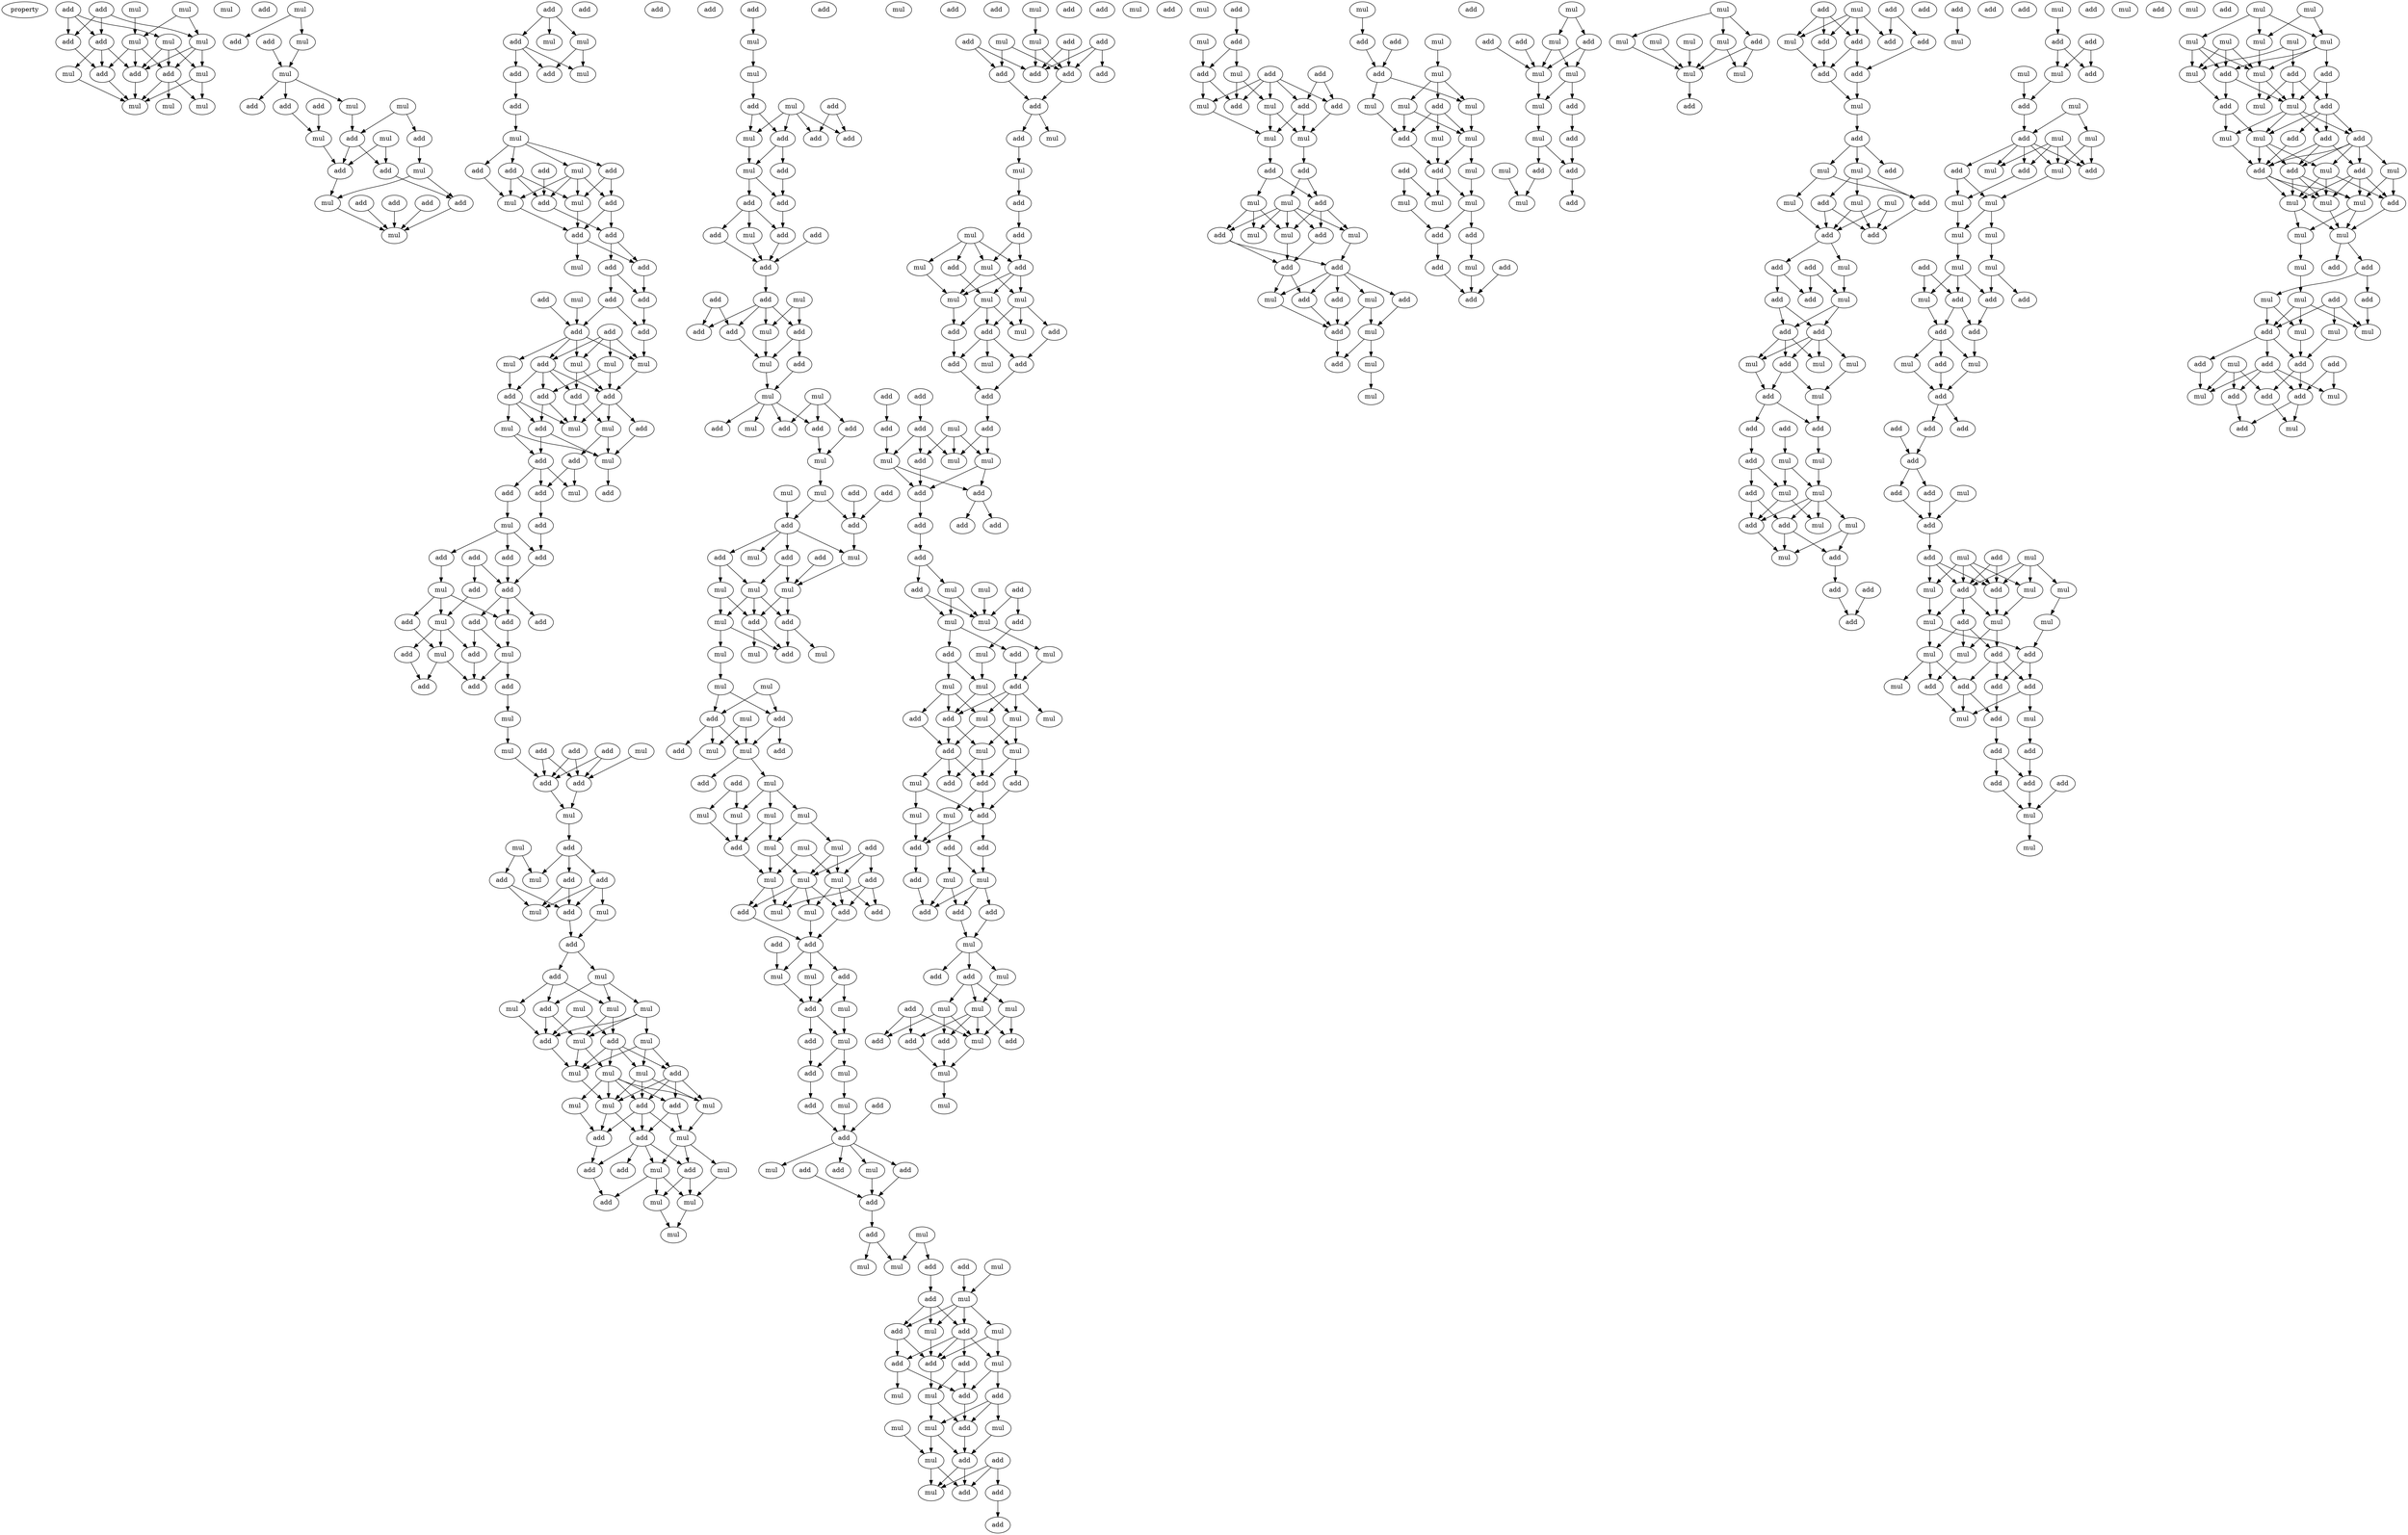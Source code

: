 digraph {
    node [fontcolor=black]
    property [mul=2,lf=1.7]
    0 [ label = mul ];
    1 [ label = add ];
    2 [ label = mul ];
    3 [ label = add ];
    4 [ label = add ];
    5 [ label = mul ];
    6 [ label = mul ];
    7 [ label = mul ];
    8 [ label = add ];
    9 [ label = mul ];
    10 [ label = mul ];
    11 [ label = add ];
    12 [ label = add ];
    13 [ label = add ];
    14 [ label = mul ];
    15 [ label = mul ];
    16 [ label = mul ];
    17 [ label = mul ];
    18 [ label = add ];
    19 [ label = mul ];
    20 [ label = add ];
    21 [ label = add ];
    22 [ label = mul ];
    23 [ label = mul ];
    24 [ label = add ];
    25 [ label = add ];
    26 [ label = mul ];
    27 [ label = add ];
    28 [ label = mul ];
    29 [ label = mul ];
    30 [ label = add ];
    31 [ label = add ];
    32 [ label = mul ];
    33 [ label = add ];
    34 [ label = add ];
    35 [ label = mul ];
    36 [ label = mul ];
    37 [ label = add ];
    38 [ label = add ];
    39 [ label = add ];
    40 [ label = add ];
    41 [ label = mul ];
    42 [ label = add ];
    43 [ label = add ];
    44 [ label = mul ];
    45 [ label = mul ];
    46 [ label = add ];
    47 [ label = mul ];
    48 [ label = add ];
    49 [ label = add ];
    50 [ label = add ];
    51 [ label = mul ];
    52 [ label = add ];
    53 [ label = add ];
    54 [ label = add ];
    55 [ label = add ];
    56 [ label = mul ];
    57 [ label = add ];
    58 [ label = mul ];
    59 [ label = add ];
    60 [ label = mul ];
    61 [ label = add ];
    62 [ label = add ];
    63 [ label = add ];
    64 [ label = add ];
    65 [ label = add ];
    66 [ label = mul ];
    67 [ label = add ];
    68 [ label = add ];
    69 [ label = mul ];
    70 [ label = add ];
    71 [ label = add ];
    72 [ label = add ];
    73 [ label = add ];
    74 [ label = mul ];
    75 [ label = add ];
    76 [ label = mul ];
    77 [ label = mul ];
    78 [ label = mul ];
    79 [ label = add ];
    80 [ label = add ];
    81 [ label = add ];
    82 [ label = add ];
    83 [ label = add ];
    84 [ label = mul ];
    85 [ label = mul ];
    86 [ label = mul ];
    87 [ label = add ];
    88 [ label = add ];
    89 [ label = add ];
    90 [ label = mul ];
    91 [ label = add ];
    92 [ label = add ];
    93 [ label = add ];
    94 [ label = mul ];
    95 [ label = mul ];
    96 [ label = add ];
    97 [ label = add ];
    98 [ label = add ];
    99 [ label = add ];
    100 [ label = add ];
    101 [ label = add ];
    102 [ label = add ];
    103 [ label = add ];
    104 [ label = mul ];
    105 [ label = add ];
    106 [ label = add ];
    107 [ label = add ];
    108 [ label = add ];
    109 [ label = mul ];
    110 [ label = mul ];
    111 [ label = add ];
    112 [ label = add ];
    113 [ label = mul ];
    114 [ label = add ];
    115 [ label = add ];
    116 [ label = add ];
    117 [ label = mul ];
    118 [ label = add ];
    119 [ label = mul ];
    120 [ label = mul ];
    121 [ label = add ];
    122 [ label = add ];
    123 [ label = add ];
    124 [ label = add ];
    125 [ label = mul ];
    126 [ label = add ];
    127 [ label = mul ];
    128 [ label = add ];
    129 [ label = add ];
    130 [ label = mul ];
    131 [ label = add ];
    132 [ label = add ];
    133 [ label = mul ];
    134 [ label = mul ];
    135 [ label = add ];
    136 [ label = mul ];
    137 [ label = add ];
    138 [ label = mul ];
    139 [ label = add ];
    140 [ label = mul ];
    141 [ label = mul ];
    142 [ label = mul ];
    143 [ label = mul ];
    144 [ label = mul ];
    145 [ label = add ];
    146 [ label = add ];
    147 [ label = mul ];
    148 [ label = mul ];
    149 [ label = add ];
    150 [ label = mul ];
    151 [ label = mul ];
    152 [ label = add ];
    153 [ label = add ];
    154 [ label = mul ];
    155 [ label = mul ];
    156 [ label = add ];
    157 [ label = add ];
    158 [ label = mul ];
    159 [ label = add ];
    160 [ label = add ];
    161 [ label = mul ];
    162 [ label = add ];
    163 [ label = mul ];
    164 [ label = mul ];
    165 [ label = add ];
    166 [ label = mul ];
    167 [ label = add ];
    168 [ label = mul ];
    169 [ label = mul ];
    170 [ label = mul ];
    171 [ label = mul ];
    172 [ label = add ];
    173 [ label = add ];
    174 [ label = mul ];
    175 [ label = add ];
    176 [ label = add ];
    177 [ label = add ];
    178 [ label = mul ];
    179 [ label = add ];
    180 [ label = add ];
    181 [ label = add ];
    182 [ label = add ];
    183 [ label = mul ];
    184 [ label = add ];
    185 [ label = add ];
    186 [ label = add ];
    187 [ label = add ];
    188 [ label = add ];
    189 [ label = add ];
    190 [ label = mul ];
    191 [ label = add ];
    192 [ label = mul ];
    193 [ label = add ];
    194 [ label = add ];
    195 [ label = mul ];
    196 [ label = add ];
    197 [ label = mul ];
    198 [ label = mul ];
    199 [ label = mul ];
    200 [ label = add ];
    201 [ label = add ];
    202 [ label = add ];
    203 [ label = add ];
    204 [ label = mul ];
    205 [ label = mul ];
    206 [ label = add ];
    207 [ label = mul ];
    208 [ label = add ];
    209 [ label = add ];
    210 [ label = add ];
    211 [ label = add ];
    212 [ label = add ];
    213 [ label = add ];
    214 [ label = mul ];
    215 [ label = mul ];
    216 [ label = mul ];
    217 [ label = mul ];
    218 [ label = mul ];
    219 [ label = mul ];
    220 [ label = add ];
    221 [ label = add ];
    222 [ label = mul ];
    223 [ label = mul ];
    224 [ label = mul ];
    225 [ label = add ];
    226 [ label = mul ];
    227 [ label = mul ];
    228 [ label = add ];
    229 [ label = add ];
    230 [ label = mul ];
    231 [ label = add ];
    232 [ label = mul ];
    233 [ label = mul ];
    234 [ label = add ];
    235 [ label = mul ];
    236 [ label = add ];
    237 [ label = add ];
    238 [ label = mul ];
    239 [ label = mul ];
    240 [ label = mul ];
    241 [ label = mul ];
    242 [ label = mul ];
    243 [ label = mul ];
    244 [ label = add ];
    245 [ label = mul ];
    246 [ label = add ];
    247 [ label = mul ];
    248 [ label = mul ];
    249 [ label = mul ];
    250 [ label = add ];
    251 [ label = add ];
    252 [ label = add ];
    253 [ label = add ];
    254 [ label = mul ];
    255 [ label = mul ];
    256 [ label = add ];
    257 [ label = add ];
    258 [ label = mul ];
    259 [ label = add ];
    260 [ label = mul ];
    261 [ label = mul ];
    262 [ label = add ];
    263 [ label = add ];
    264 [ label = mul ];
    265 [ label = add ];
    266 [ label = mul ];
    267 [ label = mul ];
    268 [ label = add ];
    269 [ label = add ];
    270 [ label = mul ];
    271 [ label = add ];
    272 [ label = add ];
    273 [ label = add ];
    274 [ label = mul ];
    275 [ label = mul ];
    276 [ label = add ];
    277 [ label = add ];
    278 [ label = add ];
    279 [ label = add ];
    280 [ label = mul ];
    281 [ label = mul ];
    282 [ label = mul ];
    283 [ label = mul ];
    284 [ label = add ];
    285 [ label = add ];
    286 [ label = mul ];
    287 [ label = add ];
    288 [ label = add ];
    289 [ label = mul ];
    290 [ label = add ];
    291 [ label = mul ];
    292 [ label = mul ];
    293 [ label = add ];
    294 [ label = add ];
    295 [ label = add ];
    296 [ label = mul ];
    297 [ label = mul ];
    298 [ label = add ];
    299 [ label = add ];
    300 [ label = mul ];
    301 [ label = add ];
    302 [ label = mul ];
    303 [ label = mul ];
    304 [ label = mul ];
    305 [ label = add ];
    306 [ label = add ];
    307 [ label = add ];
    308 [ label = add ];
    309 [ label = mul ];
    310 [ label = add ];
    311 [ label = add ];
    312 [ label = mul ];
    313 [ label = add ];
    314 [ label = mul ];
    315 [ label = add ];
    316 [ label = add ];
    317 [ label = mul ];
    318 [ label = add ];
    319 [ label = add ];
    320 [ label = add ];
    321 [ label = add ];
    322 [ label = add ];
    323 [ label = add ];
    324 [ label = mul ];
    325 [ label = mul ];
    326 [ label = add ];
    327 [ label = add ];
    328 [ label = mul ];
    329 [ label = mul ];
    330 [ label = add ];
    331 [ label = mul ];
    332 [ label = add ];
    333 [ label = add ];
    334 [ label = mul ];
    335 [ label = mul ];
    336 [ label = mul ];
    337 [ label = add ];
    338 [ label = add ];
    339 [ label = add ];
    340 [ label = mul ];
    341 [ label = add ];
    342 [ label = mul ];
    343 [ label = add ];
    344 [ label = add ];
    345 [ label = add ];
    346 [ label = add ];
    347 [ label = add ];
    348 [ label = add ];
    349 [ label = mul ];
    350 [ label = add ];
    351 [ label = add ];
    352 [ label = add ];
    353 [ label = mul ];
    354 [ label = mul ];
    355 [ label = mul ];
    356 [ label = add ];
    357 [ label = add ];
    358 [ label = add ];
    359 [ label = add ];
    360 [ label = add ];
    361 [ label = add ];
    362 [ label = mul ];
    363 [ label = mul ];
    364 [ label = mul ];
    365 [ label = add ];
    366 [ label = add ];
    367 [ label = mul ];
    368 [ label = mul ];
    369 [ label = add ];
    370 [ label = mul ];
    371 [ label = add ];
    372 [ label = mul ];
    373 [ label = add ];
    374 [ label = mul ];
    375 [ label = mul ];
    376 [ label = add ];
    377 [ label = add ];
    378 [ label = add ];
    379 [ label = mul ];
    380 [ label = mul ];
    381 [ label = mul ];
    382 [ label = mul ];
    383 [ label = mul ];
    384 [ label = add ];
    385 [ label = add ];
    386 [ label = add ];
    387 [ label = mul ];
    388 [ label = add ];
    389 [ label = mul ];
    390 [ label = mul ];
    391 [ label = add ];
    392 [ label = add ];
    393 [ label = add ];
    394 [ label = add ];
    395 [ label = mul ];
    396 [ label = add ];
    397 [ label = mul ];
    398 [ label = add ];
    399 [ label = add ];
    400 [ label = add ];
    401 [ label = mul ];
    402 [ label = add ];
    403 [ label = add ];
    404 [ label = mul ];
    405 [ label = add ];
    406 [ label = add ];
    407 [ label = mul ];
    408 [ label = mul ];
    409 [ label = mul ];
    410 [ label = add ];
    411 [ label = add ];
    412 [ label = mul ];
    413 [ label = add ];
    414 [ label = add ];
    415 [ label = mul ];
    416 [ label = mul ];
    417 [ label = mul ];
    418 [ label = add ];
    419 [ label = add ];
    420 [ label = mul ];
    421 [ label = mul ];
    422 [ label = add ];
    423 [ label = add ];
    424 [ label = add ];
    425 [ label = add ];
    426 [ label = mul ];
    427 [ label = add ];
    428 [ label = add ];
    429 [ label = mul ];
    430 [ label = mul ];
    431 [ label = mul ];
    432 [ label = add ];
    433 [ label = add ];
    434 [ label = mul ];
    435 [ label = add ];
    436 [ label = mul ];
    437 [ label = add ];
    438 [ label = mul ];
    439 [ label = mul ];
    440 [ label = add ];
    441 [ label = mul ];
    442 [ label = add ];
    443 [ label = add ];
    444 [ label = mul ];
    445 [ label = add ];
    446 [ label = add ];
    447 [ label = mul ];
    448 [ label = add ];
    449 [ label = add ];
    450 [ label = mul ];
    451 [ label = mul ];
    452 [ label = add ];
    453 [ label = mul ];
    454 [ label = mul ];
    455 [ label = mul ];
    456 [ label = add ];
    457 [ label = add ];
    458 [ label = add ];
    459 [ label = mul ];
    460 [ label = add ];
    461 [ label = mul ];
    462 [ label = mul ];
    463 [ label = add ];
    464 [ label = mul ];
    465 [ label = mul ];
    466 [ label = mul ];
    467 [ label = add ];
    468 [ label = add ];
    469 [ label = mul ];
    470 [ label = add ];
    471 [ label = mul ];
    472 [ label = mul ];
    473 [ label = mul ];
    474 [ label = add ];
    475 [ label = add ];
    476 [ label = add ];
    477 [ label = mul ];
    478 [ label = add ];
    479 [ label = add ];
    480 [ label = mul ];
    481 [ label = mul ];
    482 [ label = add ];
    483 [ label = add ];
    484 [ label = add ];
    485 [ label = mul ];
    486 [ label = mul ];
    487 [ label = mul ];
    488 [ label = add ];
    489 [ label = mul ];
    490 [ label = add ];
    491 [ label = mul ];
    492 [ label = add ];
    493 [ label = add ];
    494 [ label = add ];
    495 [ label = mul ];
    496 [ label = mul ];
    497 [ label = mul ];
    498 [ label = mul ];
    499 [ label = add ];
    500 [ label = mul ];
    501 [ label = mul ];
    502 [ label = mul ];
    503 [ label = mul ];
    504 [ label = add ];
    505 [ label = mul ];
    506 [ label = add ];
    507 [ label = add ];
    508 [ label = add ];
    509 [ label = add ];
    510 [ label = add ];
    511 [ label = add ];
    512 [ label = mul ];
    513 [ label = add ];
    514 [ label = add ];
    515 [ label = mul ];
    516 [ label = add ];
    517 [ label = mul ];
    518 [ label = mul ];
    519 [ label = add ];
    520 [ label = mul ];
    521 [ label = add ];
    522 [ label = mul ];
    523 [ label = add ];
    524 [ label = mul ];
    525 [ label = add ];
    526 [ label = add ];
    527 [ label = add ];
    528 [ label = mul ];
    529 [ label = add ];
    530 [ label = add ];
    531 [ label = add ];
    532 [ label = add ];
    533 [ label = mul ];
    534 [ label = add ];
    535 [ label = add ];
    536 [ label = mul ];
    537 [ label = add ];
    538 [ label = mul ];
    539 [ label = mul ];
    540 [ label = add ];
    541 [ label = mul ];
    542 [ label = add ];
    543 [ label = add ];
    544 [ label = add ];
    545 [ label = mul ];
    546 [ label = mul ];
    547 [ label = add ];
    548 [ label = add ];
    549 [ label = mul ];
    550 [ label = mul ];
    551 [ label = add ];
    552 [ label = add ];
    553 [ label = mul ];
    554 [ label = mul ];
    555 [ label = add ];
    556 [ label = mul ];
    557 [ label = mul ];
    558 [ label = add ];
    559 [ label = add ];
    560 [ label = add ];
    561 [ label = add ];
    562 [ label = add ];
    563 [ label = add ];
    564 [ label = mul ];
    565 [ label = add ];
    566 [ label = add ];
    567 [ label = mul ];
    568 [ label = add ];
    569 [ label = mul ];
    570 [ label = mul ];
    571 [ label = add ];
    572 [ label = mul ];
    573 [ label = add ];
    574 [ label = mul ];
    575 [ label = add ];
    576 [ label = add ];
    577 [ label = add ];
    578 [ label = mul ];
    579 [ label = mul ];
    580 [ label = mul ];
    581 [ label = mul ];
    582 [ label = mul ];
    583 [ label = mul ];
    584 [ label = mul ];
    585 [ label = add ];
    586 [ label = add ];
    587 [ label = mul ];
    588 [ label = add ];
    589 [ label = mul ];
    590 [ label = add ];
    591 [ label = add ];
    592 [ label = add ];
    593 [ label = add ];
    594 [ label = mul ];
    595 [ label = mul ];
    596 [ label = add ];
    597 [ label = mul ];
    598 [ label = add ];
    599 [ label = add ];
    600 [ label = add ];
    601 [ label = mul ];
    602 [ label = add ];
    603 [ label = add ];
    604 [ label = add ];
    605 [ label = add ];
    606 [ label = mul ];
    607 [ label = add ];
    608 [ label = add ];
    609 [ label = add ];
    610 [ label = add ];
    611 [ label = mul ];
    612 [ label = mul ];
    613 [ label = add ];
    614 [ label = add ];
    615 [ label = mul ];
    616 [ label = mul ];
    617 [ label = add ];
    618 [ label = mul ];
    619 [ label = mul ];
    620 [ label = add ];
    621 [ label = mul ];
    622 [ label = mul ];
    623 [ label = add ];
    624 [ label = add ];
    625 [ label = mul ];
    626 [ label = mul ];
    627 [ label = add ];
    628 [ label = mul ];
    629 [ label = add ];
    630 [ label = add ];
    631 [ label = add ];
    632 [ label = mul ];
    633 [ label = add ];
    634 [ label = mul ];
    635 [ label = add ];
    636 [ label = add ];
    637 [ label = add ];
    638 [ label = add ];
    639 [ label = add ];
    640 [ label = mul ];
    641 [ label = mul ];
    642 [ label = mul ];
    643 [ label = mul ];
    644 [ label = mul ];
    645 [ label = mul ];
    646 [ label = mul ];
    647 [ label = mul ];
    648 [ label = mul ];
    649 [ label = add ];
    650 [ label = mul ];
    651 [ label = mul ];
    652 [ label = add ];
    653 [ label = add ];
    654 [ label = add ];
    655 [ label = mul ];
    656 [ label = add ];
    657 [ label = mul ];
    658 [ label = add ];
    659 [ label = mul ];
    660 [ label = add ];
    661 [ label = add ];
    662 [ label = mul ];
    663 [ label = add ];
    664 [ label = mul ];
    665 [ label = add ];
    666 [ label = add ];
    667 [ label = mul ];
    668 [ label = mul ];
    669 [ label = mul ];
    670 [ label = mul ];
    671 [ label = add ];
    672 [ label = mul ];
    673 [ label = mul ];
    674 [ label = mul ];
    675 [ label = add ];
    676 [ label = add ];
    677 [ label = add ];
    678 [ label = mul ];
    679 [ label = mul ];
    680 [ label = add ];
    681 [ label = mul ];
    682 [ label = mul ];
    683 [ label = mul ];
    684 [ label = add ];
    685 [ label = add ];
    686 [ label = add ];
    687 [ label = add ];
    688 [ label = add ];
    689 [ label = mul ];
    690 [ label = add ];
    691 [ label = mul ];
    692 [ label = mul ];
    693 [ label = add ];
    694 [ label = add ];
    695 [ label = mul ];
    696 [ label = add ];
    0 -> 6 [ name = 0 ];
    1 -> 4 [ name = 1 ];
    1 -> 7 [ name = 2 ];
    1 -> 8 [ name = 3 ];
    2 -> 5 [ name = 4 ];
    2 -> 6 [ name = 5 ];
    3 -> 4 [ name = 6 ];
    3 -> 5 [ name = 7 ];
    3 -> 8 [ name = 8 ];
    4 -> 10 [ name = 9 ];
    4 -> 11 [ name = 10 ];
    4 -> 12 [ name = 11 ];
    5 -> 9 [ name = 12 ];
    5 -> 11 [ name = 13 ];
    5 -> 13 [ name = 14 ];
    6 -> 11 [ name = 15 ];
    6 -> 12 [ name = 16 ];
    6 -> 13 [ name = 17 ];
    7 -> 9 [ name = 18 ];
    7 -> 11 [ name = 19 ];
    7 -> 13 [ name = 20 ];
    8 -> 12 [ name = 21 ];
    9 -> 14 [ name = 22 ];
    9 -> 16 [ name = 23 ];
    10 -> 16 [ name = 24 ];
    11 -> 16 [ name = 25 ];
    12 -> 16 [ name = 26 ];
    13 -> 14 [ name = 27 ];
    13 -> 15 [ name = 28 ];
    13 -> 16 [ name = 29 ];
    19 -> 20 [ name = 30 ];
    19 -> 22 [ name = 31 ];
    21 -> 23 [ name = 32 ];
    22 -> 23 [ name = 33 ];
    23 -> 24 [ name = 34 ];
    23 -> 25 [ name = 35 ];
    23 -> 28 [ name = 36 ];
    25 -> 29 [ name = 37 ];
    26 -> 30 [ name = 38 ];
    26 -> 31 [ name = 39 ];
    27 -> 29 [ name = 40 ];
    28 -> 31 [ name = 41 ];
    29 -> 34 [ name = 42 ];
    30 -> 35 [ name = 43 ];
    31 -> 33 [ name = 44 ];
    31 -> 34 [ name = 45 ];
    32 -> 33 [ name = 46 ];
    32 -> 34 [ name = 47 ];
    33 -> 40 [ name = 48 ];
    34 -> 36 [ name = 49 ];
    35 -> 36 [ name = 50 ];
    35 -> 40 [ name = 51 ];
    36 -> 41 [ name = 52 ];
    37 -> 41 [ name = 53 ];
    38 -> 41 [ name = 54 ];
    39 -> 41 [ name = 55 ];
    40 -> 41 [ name = 56 ];
    42 -> 43 [ name = 57 ];
    42 -> 44 [ name = 58 ];
    42 -> 45 [ name = 59 ];
    43 -> 46 [ name = 60 ];
    43 -> 47 [ name = 61 ];
    43 -> 48 [ name = 62 ];
    45 -> 46 [ name = 63 ];
    45 -> 47 [ name = 64 ];
    48 -> 50 [ name = 65 ];
    50 -> 51 [ name = 66 ];
    51 -> 53 [ name = 67 ];
    51 -> 54 [ name = 68 ];
    51 -> 55 [ name = 69 ];
    51 -> 56 [ name = 70 ];
    52 -> 61 [ name = 71 ];
    53 -> 59 [ name = 72 ];
    53 -> 60 [ name = 73 ];
    54 -> 58 [ name = 74 ];
    54 -> 60 [ name = 75 ];
    54 -> 61 [ name = 76 ];
    55 -> 58 [ name = 77 ];
    56 -> 58 [ name = 78 ];
    56 -> 59 [ name = 79 ];
    56 -> 60 [ name = 80 ];
    56 -> 61 [ name = 81 ];
    58 -> 63 [ name = 82 ];
    59 -> 62 [ name = 83 ];
    59 -> 63 [ name = 84 ];
    60 -> 63 [ name = 85 ];
    61 -> 62 [ name = 86 ];
    62 -> 64 [ name = 87 ];
    62 -> 65 [ name = 88 ];
    63 -> 65 [ name = 89 ];
    63 -> 66 [ name = 90 ];
    64 -> 67 [ name = 91 ];
    64 -> 70 [ name = 92 ];
    65 -> 67 [ name = 93 ];
    67 -> 71 [ name = 94 ];
    68 -> 73 [ name = 95 ];
    69 -> 73 [ name = 96 ];
    70 -> 71 [ name = 97 ];
    70 -> 73 [ name = 98 ];
    71 -> 74 [ name = 99 ];
    72 -> 74 [ name = 100 ];
    72 -> 75 [ name = 101 ];
    72 -> 77 [ name = 102 ];
    72 -> 78 [ name = 103 ];
    73 -> 74 [ name = 104 ];
    73 -> 75 [ name = 105 ];
    73 -> 76 [ name = 106 ];
    73 -> 78 [ name = 107 ];
    74 -> 79 [ name = 108 ];
    75 -> 79 [ name = 109 ];
    75 -> 80 [ name = 110 ];
    75 -> 81 [ name = 111 ];
    75 -> 82 [ name = 112 ];
    76 -> 80 [ name = 113 ];
    77 -> 79 [ name = 114 ];
    77 -> 81 [ name = 115 ];
    78 -> 79 [ name = 116 ];
    78 -> 82 [ name = 117 ];
    79 -> 83 [ name = 118 ];
    79 -> 84 [ name = 119 ];
    79 -> 86 [ name = 120 ];
    80 -> 85 [ name = 121 ];
    80 -> 86 [ name = 122 ];
    80 -> 87 [ name = 123 ];
    81 -> 86 [ name = 124 ];
    81 -> 87 [ name = 125 ];
    82 -> 84 [ name = 126 ];
    82 -> 86 [ name = 127 ];
    83 -> 90 [ name = 128 ];
    84 -> 89 [ name = 129 ];
    84 -> 90 [ name = 130 ];
    85 -> 88 [ name = 131 ];
    85 -> 90 [ name = 132 ];
    87 -> 88 [ name = 133 ];
    87 -> 90 [ name = 134 ];
    88 -> 92 [ name = 135 ];
    88 -> 93 [ name = 136 ];
    88 -> 94 [ name = 137 ];
    89 -> 93 [ name = 138 ];
    89 -> 94 [ name = 139 ];
    90 -> 91 [ name = 140 ];
    92 -> 95 [ name = 141 ];
    93 -> 96 [ name = 142 ];
    95 -> 98 [ name = 143 ];
    95 -> 100 [ name = 144 ];
    95 -> 101 [ name = 145 ];
    96 -> 101 [ name = 146 ];
    97 -> 102 [ name = 147 ];
    97 -> 103 [ name = 148 ];
    98 -> 102 [ name = 149 ];
    100 -> 104 [ name = 150 ];
    101 -> 102 [ name = 151 ];
    102 -> 106 [ name = 152 ];
    102 -> 107 [ name = 153 ];
    102 -> 108 [ name = 154 ];
    103 -> 109 [ name = 155 ];
    104 -> 105 [ name = 156 ];
    104 -> 108 [ name = 157 ];
    104 -> 109 [ name = 158 ];
    105 -> 110 [ name = 159 ];
    106 -> 111 [ name = 160 ];
    106 -> 113 [ name = 161 ];
    108 -> 113 [ name = 162 ];
    109 -> 110 [ name = 163 ];
    109 -> 111 [ name = 164 ];
    109 -> 112 [ name = 165 ];
    110 -> 114 [ name = 166 ];
    110 -> 116 [ name = 167 ];
    111 -> 114 [ name = 168 ];
    112 -> 116 [ name = 169 ];
    113 -> 114 [ name = 170 ];
    113 -> 115 [ name = 171 ];
    115 -> 117 [ name = 172 ];
    117 -> 120 [ name = 173 ];
    118 -> 123 [ name = 174 ];
    118 -> 124 [ name = 175 ];
    119 -> 124 [ name = 176 ];
    120 -> 123 [ name = 177 ];
    121 -> 123 [ name = 178 ];
    121 -> 124 [ name = 179 ];
    122 -> 123 [ name = 180 ];
    122 -> 124 [ name = 181 ];
    123 -> 125 [ name = 182 ];
    124 -> 125 [ name = 183 ];
    125 -> 126 [ name = 184 ];
    126 -> 128 [ name = 185 ];
    126 -> 130 [ name = 186 ];
    126 -> 131 [ name = 187 ];
    127 -> 129 [ name = 188 ];
    127 -> 130 [ name = 189 ];
    128 -> 132 [ name = 190 ];
    128 -> 133 [ name = 191 ];
    128 -> 134 [ name = 192 ];
    129 -> 132 [ name = 193 ];
    129 -> 134 [ name = 194 ];
    131 -> 132 [ name = 195 ];
    131 -> 134 [ name = 196 ];
    132 -> 135 [ name = 197 ];
    133 -> 135 [ name = 198 ];
    135 -> 136 [ name = 199 ];
    135 -> 137 [ name = 200 ];
    136 -> 138 [ name = 201 ];
    136 -> 139 [ name = 202 ];
    136 -> 141 [ name = 203 ];
    137 -> 138 [ name = 204 ];
    137 -> 139 [ name = 205 ];
    137 -> 142 [ name = 206 ];
    138 -> 144 [ name = 207 ];
    138 -> 146 [ name = 208 ];
    139 -> 144 [ name = 209 ];
    139 -> 145 [ name = 210 ];
    140 -> 145 [ name = 211 ];
    140 -> 146 [ name = 212 ];
    141 -> 143 [ name = 213 ];
    141 -> 144 [ name = 214 ];
    141 -> 145 [ name = 215 ];
    142 -> 145 [ name = 216 ];
    143 -> 147 [ name = 217 ];
    143 -> 148 [ name = 218 ];
    143 -> 149 [ name = 219 ];
    144 -> 147 [ name = 220 ];
    144 -> 150 [ name = 221 ];
    145 -> 147 [ name = 222 ];
    146 -> 147 [ name = 223 ];
    146 -> 148 [ name = 224 ];
    146 -> 149 [ name = 225 ];
    146 -> 150 [ name = 226 ];
    147 -> 151 [ name = 227 ];
    148 -> 151 [ name = 228 ];
    148 -> 153 [ name = 229 ];
    148 -> 155 [ name = 230 ];
    149 -> 151 [ name = 231 ];
    149 -> 152 [ name = 232 ];
    149 -> 153 [ name = 233 ];
    149 -> 155 [ name = 234 ];
    150 -> 151 [ name = 235 ];
    150 -> 152 [ name = 236 ];
    150 -> 153 [ name = 237 ];
    150 -> 154 [ name = 238 ];
    150 -> 155 [ name = 239 ];
    151 -> 156 [ name = 240 ];
    151 -> 157 [ name = 241 ];
    152 -> 157 [ name = 242 ];
    152 -> 158 [ name = 243 ];
    153 -> 156 [ name = 244 ];
    153 -> 157 [ name = 245 ];
    153 -> 158 [ name = 246 ];
    154 -> 156 [ name = 247 ];
    155 -> 158 [ name = 248 ];
    156 -> 162 [ name = 249 ];
    157 -> 159 [ name = 250 ];
    157 -> 160 [ name = 251 ];
    157 -> 161 [ name = 252 ];
    157 -> 162 [ name = 253 ];
    158 -> 160 [ name = 254 ];
    158 -> 161 [ name = 255 ];
    158 -> 163 [ name = 256 ];
    160 -> 164 [ name = 257 ];
    160 -> 166 [ name = 258 ];
    161 -> 164 [ name = 259 ];
    161 -> 165 [ name = 260 ];
    161 -> 166 [ name = 261 ];
    162 -> 165 [ name = 262 ];
    163 -> 164 [ name = 263 ];
    164 -> 168 [ name = 264 ];
    166 -> 168 [ name = 265 ];
    167 -> 169 [ name = 266 ];
    169 -> 170 [ name = 267 ];
    170 -> 172 [ name = 268 ];
    171 -> 174 [ name = 269 ];
    171 -> 175 [ name = 270 ];
    171 -> 176 [ name = 271 ];
    171 -> 177 [ name = 272 ];
    172 -> 174 [ name = 273 ];
    172 -> 176 [ name = 274 ];
    173 -> 175 [ name = 275 ];
    173 -> 177 [ name = 276 ];
    174 -> 178 [ name = 277 ];
    176 -> 178 [ name = 278 ];
    176 -> 179 [ name = 279 ];
    178 -> 180 [ name = 280 ];
    178 -> 181 [ name = 281 ];
    179 -> 181 [ name = 282 ];
    180 -> 182 [ name = 283 ];
    180 -> 183 [ name = 284 ];
    180 -> 185 [ name = 285 ];
    181 -> 185 [ name = 286 ];
    182 -> 187 [ name = 287 ];
    183 -> 187 [ name = 288 ];
    184 -> 187 [ name = 289 ];
    185 -> 187 [ name = 290 ];
    187 -> 188 [ name = 291 ];
    188 -> 191 [ name = 292 ];
    188 -> 192 [ name = 293 ];
    188 -> 193 [ name = 294 ];
    188 -> 194 [ name = 295 ];
    189 -> 191 [ name = 296 ];
    189 -> 193 [ name = 297 ];
    190 -> 192 [ name = 298 ];
    190 -> 194 [ name = 299 ];
    192 -> 195 [ name = 300 ];
    193 -> 195 [ name = 301 ];
    194 -> 195 [ name = 302 ];
    194 -> 196 [ name = 303 ];
    195 -> 197 [ name = 304 ];
    196 -> 197 [ name = 305 ];
    197 -> 199 [ name = 306 ];
    197 -> 200 [ name = 307 ];
    197 -> 201 [ name = 308 ];
    197 -> 203 [ name = 309 ];
    198 -> 200 [ name = 310 ];
    198 -> 201 [ name = 311 ];
    198 -> 202 [ name = 312 ];
    201 -> 204 [ name = 313 ];
    202 -> 204 [ name = 314 ];
    204 -> 207 [ name = 315 ];
    205 -> 209 [ name = 316 ];
    206 -> 210 [ name = 317 ];
    207 -> 209 [ name = 318 ];
    207 -> 210 [ name = 319 ];
    208 -> 210 [ name = 320 ];
    209 -> 211 [ name = 321 ];
    209 -> 213 [ name = 322 ];
    209 -> 214 [ name = 323 ];
    209 -> 215 [ name = 324 ];
    210 -> 214 [ name = 325 ];
    211 -> 217 [ name = 326 ];
    211 -> 218 [ name = 327 ];
    212 -> 217 [ name = 328 ];
    213 -> 216 [ name = 329 ];
    213 -> 218 [ name = 330 ];
    214 -> 217 [ name = 331 ];
    216 -> 219 [ name = 332 ];
    216 -> 220 [ name = 333 ];
    217 -> 220 [ name = 334 ];
    217 -> 221 [ name = 335 ];
    218 -> 219 [ name = 336 ];
    218 -> 220 [ name = 337 ];
    218 -> 221 [ name = 338 ];
    219 -> 224 [ name = 339 ];
    219 -> 225 [ name = 340 ];
    220 -> 222 [ name = 341 ];
    220 -> 225 [ name = 342 ];
    221 -> 223 [ name = 343 ];
    221 -> 225 [ name = 344 ];
    224 -> 227 [ name = 345 ];
    226 -> 228 [ name = 346 ];
    226 -> 229 [ name = 347 ];
    227 -> 228 [ name = 348 ];
    227 -> 229 [ name = 349 ];
    228 -> 231 [ name = 350 ];
    228 -> 232 [ name = 351 ];
    229 -> 232 [ name = 352 ];
    229 -> 233 [ name = 353 ];
    229 -> 234 [ name = 354 ];
    230 -> 232 [ name = 355 ];
    230 -> 233 [ name = 356 ];
    232 -> 235 [ name = 357 ];
    232 -> 236 [ name = 358 ];
    235 -> 239 [ name = 359 ];
    235 -> 240 [ name = 360 ];
    235 -> 241 [ name = 361 ];
    237 -> 238 [ name = 362 ];
    237 -> 240 [ name = 363 ];
    238 -> 244 [ name = 364 ];
    239 -> 242 [ name = 365 ];
    239 -> 244 [ name = 366 ];
    240 -> 244 [ name = 367 ];
    241 -> 242 [ name = 368 ];
    241 -> 245 [ name = 369 ];
    242 -> 247 [ name = 370 ];
    242 -> 248 [ name = 371 ];
    243 -> 248 [ name = 372 ];
    243 -> 249 [ name = 373 ];
    244 -> 248 [ name = 374 ];
    245 -> 247 [ name = 375 ];
    245 -> 249 [ name = 376 ];
    246 -> 247 [ name = 377 ];
    246 -> 249 [ name = 378 ];
    246 -> 250 [ name = 379 ];
    247 -> 251 [ name = 380 ];
    247 -> 253 [ name = 381 ];
    247 -> 254 [ name = 382 ];
    247 -> 255 [ name = 383 ];
    248 -> 251 [ name = 384 ];
    248 -> 255 [ name = 385 ];
    249 -> 252 [ name = 386 ];
    249 -> 253 [ name = 387 ];
    249 -> 254 [ name = 388 ];
    250 -> 252 [ name = 389 ];
    250 -> 253 [ name = 390 ];
    250 -> 255 [ name = 391 ];
    251 -> 256 [ name = 392 ];
    253 -> 256 [ name = 393 ];
    254 -> 256 [ name = 394 ];
    256 -> 258 [ name = 395 ];
    256 -> 259 [ name = 396 ];
    256 -> 260 [ name = 397 ];
    257 -> 258 [ name = 398 ];
    258 -> 262 [ name = 399 ];
    259 -> 261 [ name = 400 ];
    259 -> 262 [ name = 401 ];
    260 -> 262 [ name = 402 ];
    261 -> 264 [ name = 403 ];
    262 -> 263 [ name = 404 ];
    262 -> 264 [ name = 405 ];
    263 -> 265 [ name = 406 ];
    264 -> 265 [ name = 407 ];
    264 -> 266 [ name = 408 ];
    265 -> 271 [ name = 409 ];
    266 -> 270 [ name = 410 ];
    269 -> 272 [ name = 411 ];
    270 -> 272 [ name = 412 ];
    271 -> 272 [ name = 413 ];
    272 -> 273 [ name = 414 ];
    272 -> 274 [ name = 415 ];
    272 -> 275 [ name = 416 ];
    272 -> 277 [ name = 417 ];
    273 -> 278 [ name = 418 ];
    275 -> 278 [ name = 419 ];
    276 -> 278 [ name = 420 ];
    278 -> 279 [ name = 421 ];
    279 -> 281 [ name = 422 ];
    279 -> 283 [ name = 423 ];
    280 -> 283 [ name = 424 ];
    280 -> 285 [ name = 425 ];
    282 -> 286 [ name = 426 ];
    284 -> 286 [ name = 427 ];
    285 -> 287 [ name = 428 ];
    286 -> 288 [ name = 429 ];
    286 -> 289 [ name = 430 ];
    286 -> 290 [ name = 431 ];
    286 -> 291 [ name = 432 ];
    287 -> 288 [ name = 433 ];
    287 -> 290 [ name = 434 ];
    287 -> 291 [ name = 435 ];
    288 -> 292 [ name = 436 ];
    288 -> 293 [ name = 437 ];
    288 -> 294 [ name = 438 ];
    288 -> 295 [ name = 439 ];
    289 -> 292 [ name = 440 ];
    289 -> 294 [ name = 441 ];
    290 -> 293 [ name = 442 ];
    290 -> 294 [ name = 443 ];
    291 -> 294 [ name = 444 ];
    292 -> 298 [ name = 445 ];
    292 -> 299 [ name = 446 ];
    293 -> 297 [ name = 447 ];
    293 -> 299 [ name = 448 ];
    294 -> 296 [ name = 449 ];
    295 -> 296 [ name = 450 ];
    295 -> 299 [ name = 451 ];
    296 -> 301 [ name = 452 ];
    296 -> 303 [ name = 453 ];
    298 -> 300 [ name = 454 ];
    298 -> 301 [ name = 455 ];
    298 -> 303 [ name = 456 ];
    299 -> 301 [ name = 457 ];
    300 -> 306 [ name = 458 ];
    301 -> 306 [ name = 459 ];
    302 -> 304 [ name = 460 ];
    303 -> 304 [ name = 461 ];
    303 -> 306 [ name = 462 ];
    304 -> 308 [ name = 463 ];
    304 -> 309 [ name = 464 ];
    305 -> 307 [ name = 465 ];
    305 -> 308 [ name = 466 ];
    305 -> 309 [ name = 467 ];
    306 -> 308 [ name = 468 ];
    306 -> 309 [ name = 469 ];
    307 -> 310 [ name = 470 ];
    312 -> 317 [ name = 471 ];
    313 -> 318 [ name = 472 ];
    313 -> 320 [ name = 473 ];
    313 -> 321 [ name = 474 ];
    314 -> 319 [ name = 475 ];
    314 -> 320 [ name = 476 ];
    315 -> 318 [ name = 477 ];
    315 -> 320 [ name = 478 ];
    316 -> 318 [ name = 479 ];
    316 -> 319 [ name = 480 ];
    317 -> 318 [ name = 481 ];
    317 -> 320 [ name = 482 ];
    319 -> 322 [ name = 483 ];
    320 -> 322 [ name = 484 ];
    322 -> 323 [ name = 485 ];
    322 -> 324 [ name = 486 ];
    323 -> 325 [ name = 487 ];
    325 -> 326 [ name = 488 ];
    326 -> 327 [ name = 489 ];
    327 -> 330 [ name = 490 ];
    327 -> 331 [ name = 491 ];
    328 -> 329 [ name = 492 ];
    328 -> 330 [ name = 493 ];
    328 -> 331 [ name = 494 ];
    328 -> 332 [ name = 495 ];
    329 -> 336 [ name = 496 ];
    330 -> 334 [ name = 497 ];
    330 -> 335 [ name = 498 ];
    330 -> 336 [ name = 499 ];
    331 -> 334 [ name = 500 ];
    331 -> 336 [ name = 501 ];
    332 -> 335 [ name = 502 ];
    334 -> 338 [ name = 503 ];
    334 -> 340 [ name = 504 ];
    334 -> 341 [ name = 505 ];
    335 -> 337 [ name = 506 ];
    335 -> 338 [ name = 507 ];
    335 -> 340 [ name = 508 ];
    336 -> 337 [ name = 509 ];
    337 -> 343 [ name = 510 ];
    338 -> 342 [ name = 511 ];
    338 -> 343 [ name = 512 ];
    338 -> 344 [ name = 513 ];
    341 -> 344 [ name = 514 ];
    343 -> 347 [ name = 515 ];
    344 -> 347 [ name = 516 ];
    345 -> 351 [ name = 517 ];
    346 -> 348 [ name = 518 ];
    347 -> 350 [ name = 519 ];
    348 -> 353 [ name = 520 ];
    349 -> 352 [ name = 521 ];
    349 -> 354 [ name = 522 ];
    349 -> 355 [ name = 523 ];
    350 -> 354 [ name = 524 ];
    350 -> 355 [ name = 525 ];
    351 -> 352 [ name = 526 ];
    351 -> 353 [ name = 527 ];
    351 -> 355 [ name = 528 ];
    352 -> 356 [ name = 529 ];
    353 -> 356 [ name = 530 ];
    353 -> 357 [ name = 531 ];
    354 -> 356 [ name = 532 ];
    354 -> 357 [ name = 533 ];
    356 -> 360 [ name = 534 ];
    357 -> 358 [ name = 535 ];
    357 -> 359 [ name = 536 ];
    360 -> 361 [ name = 537 ];
    361 -> 363 [ name = 538 ];
    361 -> 365 [ name = 539 ];
    363 -> 367 [ name = 540 ];
    363 -> 368 [ name = 541 ];
    364 -> 367 [ name = 542 ];
    365 -> 367 [ name = 543 ];
    365 -> 368 [ name = 544 ];
    366 -> 367 [ name = 545 ];
    366 -> 369 [ name = 546 ];
    367 -> 372 [ name = 547 ];
    368 -> 371 [ name = 548 ];
    368 -> 373 [ name = 549 ];
    369 -> 370 [ name = 550 ];
    370 -> 374 [ name = 551 ];
    371 -> 374 [ name = 552 ];
    371 -> 375 [ name = 553 ];
    372 -> 376 [ name = 554 ];
    373 -> 376 [ name = 555 ];
    374 -> 377 [ name = 556 ];
    374 -> 381 [ name = 557 ];
    375 -> 377 [ name = 558 ];
    375 -> 378 [ name = 559 ];
    375 -> 379 [ name = 560 ];
    376 -> 377 [ name = 561 ];
    376 -> 379 [ name = 562 ];
    376 -> 380 [ name = 563 ];
    376 -> 381 [ name = 564 ];
    377 -> 382 [ name = 565 ];
    377 -> 384 [ name = 566 ];
    378 -> 384 [ name = 567 ];
    379 -> 383 [ name = 568 ];
    379 -> 384 [ name = 569 ];
    381 -> 382 [ name = 570 ];
    381 -> 383 [ name = 571 ];
    382 -> 386 [ name = 572 ];
    382 -> 388 [ name = 573 ];
    383 -> 385 [ name = 574 ];
    383 -> 386 [ name = 575 ];
    384 -> 386 [ name = 576 ];
    384 -> 387 [ name = 577 ];
    384 -> 388 [ name = 578 ];
    385 -> 391 [ name = 579 ];
    386 -> 390 [ name = 580 ];
    386 -> 391 [ name = 581 ];
    387 -> 389 [ name = 582 ];
    387 -> 391 [ name = 583 ];
    389 -> 392 [ name = 584 ];
    390 -> 392 [ name = 585 ];
    390 -> 394 [ name = 586 ];
    391 -> 392 [ name = 587 ];
    391 -> 393 [ name = 588 ];
    392 -> 396 [ name = 589 ];
    393 -> 397 [ name = 590 ];
    394 -> 395 [ name = 591 ];
    394 -> 397 [ name = 592 ];
    395 -> 399 [ name = 593 ];
    395 -> 400 [ name = 594 ];
    396 -> 399 [ name = 595 ];
    397 -> 398 [ name = 596 ];
    397 -> 399 [ name = 597 ];
    397 -> 400 [ name = 598 ];
    398 -> 401 [ name = 599 ];
    400 -> 401 [ name = 600 ];
    401 -> 402 [ name = 601 ];
    401 -> 403 [ name = 602 ];
    401 -> 404 [ name = 603 ];
    403 -> 407 [ name = 604 ];
    403 -> 408 [ name = 605 ];
    403 -> 409 [ name = 606 ];
    404 -> 407 [ name = 607 ];
    406 -> 410 [ name = 608 ];
    406 -> 411 [ name = 609 ];
    406 -> 412 [ name = 610 ];
    407 -> 410 [ name = 611 ];
    407 -> 412 [ name = 612 ];
    407 -> 413 [ name = 613 ];
    407 -> 414 [ name = 614 ];
    408 -> 412 [ name = 615 ];
    408 -> 414 [ name = 616 ];
    409 -> 411 [ name = 617 ];
    409 -> 412 [ name = 618 ];
    409 -> 413 [ name = 619 ];
    410 -> 415 [ name = 620 ];
    412 -> 415 [ name = 621 ];
    413 -> 415 [ name = 622 ];
    415 -> 416 [ name = 623 ];
    418 -> 419 [ name = 624 ];
    419 -> 421 [ name = 625 ];
    419 -> 422 [ name = 626 ];
    420 -> 422 [ name = 627 ];
    421 -> 425 [ name = 628 ];
    421 -> 429 [ name = 629 ];
    422 -> 425 [ name = 630 ];
    422 -> 426 [ name = 631 ];
    423 -> 425 [ name = 632 ];
    423 -> 426 [ name = 633 ];
    423 -> 427 [ name = 634 ];
    423 -> 428 [ name = 635 ];
    423 -> 429 [ name = 636 ];
    424 -> 427 [ name = 637 ];
    424 -> 428 [ name = 638 ];
    426 -> 430 [ name = 639 ];
    427 -> 430 [ name = 640 ];
    427 -> 431 [ name = 641 ];
    428 -> 431 [ name = 642 ];
    429 -> 430 [ name = 643 ];
    429 -> 431 [ name = 644 ];
    430 -> 433 [ name = 645 ];
    431 -> 432 [ name = 646 ];
    432 -> 434 [ name = 647 ];
    432 -> 435 [ name = 648 ];
    433 -> 435 [ name = 649 ];
    433 -> 436 [ name = 650 ];
    434 -> 437 [ name = 651 ];
    434 -> 438 [ name = 652 ];
    434 -> 439 [ name = 653 ];
    434 -> 440 [ name = 654 ];
    434 -> 441 [ name = 655 ];
    435 -> 438 [ name = 656 ];
    435 -> 440 [ name = 657 ];
    435 -> 441 [ name = 658 ];
    436 -> 437 [ name = 659 ];
    436 -> 438 [ name = 660 ];
    436 -> 439 [ name = 661 ];
    437 -> 442 [ name = 662 ];
    437 -> 443 [ name = 663 ];
    438 -> 442 [ name = 664 ];
    440 -> 442 [ name = 665 ];
    441 -> 443 [ name = 666 ];
    442 -> 444 [ name = 667 ];
    442 -> 448 [ name = 668 ];
    443 -> 444 [ name = 669 ];
    443 -> 445 [ name = 670 ];
    443 -> 446 [ name = 671 ];
    443 -> 447 [ name = 672 ];
    443 -> 448 [ name = 673 ];
    444 -> 449 [ name = 674 ];
    445 -> 450 [ name = 675 ];
    446 -> 449 [ name = 676 ];
    447 -> 449 [ name = 677 ];
    447 -> 450 [ name = 678 ];
    448 -> 449 [ name = 679 ];
    449 -> 452 [ name = 680 ];
    450 -> 451 [ name = 681 ];
    450 -> 452 [ name = 682 ];
    451 -> 454 [ name = 683 ];
    453 -> 456 [ name = 684 ];
    455 -> 459 [ name = 685 ];
    456 -> 458 [ name = 686 ];
    457 -> 458 [ name = 687 ];
    458 -> 461 [ name = 688 ];
    458 -> 462 [ name = 689 ];
    459 -> 460 [ name = 690 ];
    459 -> 461 [ name = 691 ];
    459 -> 464 [ name = 692 ];
    460 -> 465 [ name = 693 ];
    460 -> 466 [ name = 694 ];
    460 -> 467 [ name = 695 ];
    461 -> 466 [ name = 696 ];
    462 -> 467 [ name = 697 ];
    464 -> 466 [ name = 698 ];
    464 -> 467 [ name = 699 ];
    465 -> 468 [ name = 700 ];
    466 -> 468 [ name = 701 ];
    466 -> 469 [ name = 702 ];
    467 -> 468 [ name = 703 ];
    468 -> 471 [ name = 704 ];
    468 -> 473 [ name = 705 ];
    469 -> 473 [ name = 706 ];
    470 -> 471 [ name = 707 ];
    470 -> 472 [ name = 708 ];
    472 -> 474 [ name = 709 ];
    473 -> 474 [ name = 710 ];
    473 -> 475 [ name = 711 ];
    474 -> 476 [ name = 712 ];
    475 -> 477 [ name = 713 ];
    476 -> 479 [ name = 714 ];
    477 -> 479 [ name = 715 ];
    478 -> 479 [ name = 716 ];
    480 -> 481 [ name = 717 ];
    480 -> 482 [ name = 718 ];
    481 -> 485 [ name = 719 ];
    481 -> 486 [ name = 720 ];
    482 -> 485 [ name = 721 ];
    482 -> 486 [ name = 722 ];
    483 -> 485 [ name = 723 ];
    484 -> 485 [ name = 724 ];
    485 -> 487 [ name = 725 ];
    486 -> 487 [ name = 726 ];
    486 -> 488 [ name = 727 ];
    487 -> 489 [ name = 728 ];
    488 -> 490 [ name = 729 ];
    489 -> 492 [ name = 730 ];
    489 -> 493 [ name = 731 ];
    490 -> 492 [ name = 732 ];
    491 -> 495 [ name = 733 ];
    492 -> 494 [ name = 734 ];
    493 -> 495 [ name = 735 ];
    496 -> 497 [ name = 736 ];
    496 -> 499 [ name = 737 ];
    496 -> 501 [ name = 738 ];
    497 -> 502 [ name = 739 ];
    497 -> 503 [ name = 740 ];
    498 -> 502 [ name = 741 ];
    499 -> 502 [ name = 742 ];
    499 -> 503 [ name = 743 ];
    500 -> 502 [ name = 744 ];
    501 -> 502 [ name = 745 ];
    502 -> 504 [ name = 746 ];
    505 -> 508 [ name = 747 ];
    505 -> 509 [ name = 748 ];
    505 -> 511 [ name = 749 ];
    505 -> 512 [ name = 750 ];
    506 -> 509 [ name = 751 ];
    506 -> 510 [ name = 752 ];
    507 -> 508 [ name = 753 ];
    507 -> 511 [ name = 754 ];
    507 -> 512 [ name = 755 ];
    508 -> 513 [ name = 756 ];
    508 -> 514 [ name = 757 ];
    510 -> 514 [ name = 758 ];
    511 -> 513 [ name = 759 ];
    512 -> 513 [ name = 760 ];
    513 -> 515 [ name = 761 ];
    514 -> 515 [ name = 762 ];
    515 -> 516 [ name = 763 ];
    516 -> 517 [ name = 764 ];
    516 -> 518 [ name = 765 ];
    516 -> 519 [ name = 766 ];
    517 -> 521 [ name = 767 ];
    517 -> 524 [ name = 768 ];
    518 -> 520 [ name = 769 ];
    518 -> 521 [ name = 770 ];
    518 -> 523 [ name = 771 ];
    520 -> 525 [ name = 772 ];
    520 -> 526 [ name = 773 ];
    521 -> 526 [ name = 774 ];
    522 -> 525 [ name = 775 ];
    522 -> 526 [ name = 776 ];
    523 -> 525 [ name = 777 ];
    523 -> 526 [ name = 778 ];
    524 -> 525 [ name = 779 ];
    525 -> 528 [ name = 780 ];
    525 -> 529 [ name = 781 ];
    527 -> 532 [ name = 782 ];
    527 -> 533 [ name = 783 ];
    528 -> 533 [ name = 784 ];
    529 -> 530 [ name = 785 ];
    529 -> 532 [ name = 786 ];
    530 -> 534 [ name = 787 ];
    530 -> 535 [ name = 788 ];
    533 -> 534 [ name = 789 ];
    533 -> 535 [ name = 790 ];
    534 -> 537 [ name = 791 ];
    534 -> 538 [ name = 792 ];
    534 -> 539 [ name = 793 ];
    535 -> 536 [ name = 794 ];
    535 -> 537 [ name = 795 ];
    535 -> 538 [ name = 796 ];
    535 -> 539 [ name = 797 ];
    536 -> 541 [ name = 798 ];
    537 -> 540 [ name = 799 ];
    537 -> 541 [ name = 800 ];
    539 -> 540 [ name = 801 ];
    540 -> 542 [ name = 802 ];
    540 -> 543 [ name = 803 ];
    541 -> 543 [ name = 804 ];
    542 -> 547 [ name = 805 ];
    543 -> 546 [ name = 806 ];
    544 -> 545 [ name = 807 ];
    545 -> 549 [ name = 808 ];
    545 -> 550 [ name = 809 ];
    546 -> 549 [ name = 810 ];
    547 -> 548 [ name = 811 ];
    547 -> 550 [ name = 812 ];
    548 -> 551 [ name = 813 ];
    548 -> 555 [ name = 814 ];
    549 -> 551 [ name = 815 ];
    549 -> 553 [ name = 816 ];
    549 -> 554 [ name = 817 ];
    549 -> 555 [ name = 818 ];
    550 -> 553 [ name = 819 ];
    550 -> 555 [ name = 820 ];
    551 -> 556 [ name = 821 ];
    551 -> 558 [ name = 822 ];
    552 -> 557 [ name = 823 ];
    554 -> 556 [ name = 824 ];
    554 -> 558 [ name = 825 ];
    555 -> 556 [ name = 826 ];
    558 -> 559 [ name = 827 ];
    559 -> 562 [ name = 828 ];
    560 -> 562 [ name = 829 ];
    564 -> 566 [ name = 830 ];
    565 -> 568 [ name = 831 ];
    565 -> 569 [ name = 832 ];
    566 -> 568 [ name = 833 ];
    566 -> 569 [ name = 834 ];
    567 -> 571 [ name = 835 ];
    569 -> 571 [ name = 836 ];
    570 -> 572 [ name = 837 ];
    570 -> 573 [ name = 838 ];
    571 -> 573 [ name = 839 ];
    572 -> 576 [ name = 840 ];
    572 -> 578 [ name = 841 ];
    573 -> 575 [ name = 842 ];
    573 -> 576 [ name = 843 ];
    573 -> 577 [ name = 844 ];
    573 -> 578 [ name = 845 ];
    573 -> 579 [ name = 846 ];
    574 -> 575 [ name = 847 ];
    574 -> 576 [ name = 848 ];
    574 -> 578 [ name = 849 ];
    574 -> 579 [ name = 850 ];
    575 -> 580 [ name = 851 ];
    577 -> 580 [ name = 852 ];
    577 -> 581 [ name = 853 ];
    578 -> 581 [ name = 854 ];
    580 -> 583 [ name = 855 ];
    581 -> 582 [ name = 856 ];
    581 -> 583 [ name = 857 ];
    582 -> 587 [ name = 858 ];
    583 -> 584 [ name = 859 ];
    584 -> 589 [ name = 860 ];
    584 -> 590 [ name = 861 ];
    584 -> 591 [ name = 862 ];
    586 -> 589 [ name = 863 ];
    586 -> 591 [ name = 864 ];
    587 -> 588 [ name = 865 ];
    587 -> 590 [ name = 866 ];
    589 -> 593 [ name = 867 ];
    590 -> 592 [ name = 868 ];
    591 -> 592 [ name = 869 ];
    591 -> 593 [ name = 870 ];
    592 -> 594 [ name = 871 ];
    593 -> 594 [ name = 872 ];
    593 -> 596 [ name = 873 ];
    593 -> 597 [ name = 874 ];
    594 -> 598 [ name = 875 ];
    596 -> 598 [ name = 876 ];
    597 -> 598 [ name = 877 ];
    598 -> 602 [ name = 878 ];
    598 -> 603 [ name = 879 ];
    599 -> 604 [ name = 880 ];
    603 -> 604 [ name = 881 ];
    604 -> 605 [ name = 882 ];
    604 -> 608 [ name = 883 ];
    605 -> 609 [ name = 884 ];
    606 -> 609 [ name = 885 ];
    608 -> 609 [ name = 886 ];
    609 -> 610 [ name = 887 ];
    610 -> 614 [ name = 888 ];
    610 -> 615 [ name = 889 ];
    610 -> 617 [ name = 890 ];
    611 -> 614 [ name = 891 ];
    611 -> 615 [ name = 892 ];
    611 -> 616 [ name = 893 ];
    611 -> 617 [ name = 894 ];
    612 -> 614 [ name = 895 ];
    612 -> 616 [ name = 896 ];
    612 -> 617 [ name = 897 ];
    612 -> 618 [ name = 898 ];
    613 -> 614 [ name = 899 ];
    613 -> 617 [ name = 900 ];
    614 -> 621 [ name = 901 ];
    615 -> 622 [ name = 902 ];
    616 -> 621 [ name = 903 ];
    617 -> 620 [ name = 904 ];
    617 -> 621 [ name = 905 ];
    617 -> 622 [ name = 906 ];
    618 -> 619 [ name = 907 ];
    619 -> 623 [ name = 908 ];
    620 -> 624 [ name = 909 ];
    620 -> 625 [ name = 910 ];
    620 -> 626 [ name = 911 ];
    621 -> 624 [ name = 912 ];
    621 -> 625 [ name = 913 ];
    622 -> 623 [ name = 914 ];
    622 -> 626 [ name = 915 ];
    623 -> 627 [ name = 916 ];
    623 -> 631 [ name = 917 ];
    624 -> 627 [ name = 918 ];
    624 -> 630 [ name = 919 ];
    624 -> 631 [ name = 920 ];
    625 -> 629 [ name = 921 ];
    626 -> 628 [ name = 922 ];
    626 -> 629 [ name = 923 ];
    626 -> 630 [ name = 924 ];
    627 -> 632 [ name = 925 ];
    627 -> 634 [ name = 926 ];
    629 -> 632 [ name = 927 ];
    630 -> 632 [ name = 928 ];
    630 -> 633 [ name = 929 ];
    631 -> 633 [ name = 930 ];
    633 -> 635 [ name = 931 ];
    634 -> 636 [ name = 932 ];
    635 -> 637 [ name = 933 ];
    635 -> 639 [ name = 934 ];
    636 -> 639 [ name = 935 ];
    637 -> 640 [ name = 936 ];
    638 -> 640 [ name = 937 ];
    639 -> 640 [ name = 938 ];
    640 -> 643 [ name = 939 ];
    641 -> 644 [ name = 940 ];
    641 -> 645 [ name = 941 ];
    642 -> 644 [ name = 942 ];
    642 -> 645 [ name = 943 ];
    642 -> 647 [ name = 944 ];
    644 -> 651 [ name = 945 ];
    645 -> 649 [ name = 946 ];
    645 -> 651 [ name = 947 ];
    645 -> 653 [ name = 948 ];
    646 -> 649 [ name = 949 ];
    646 -> 650 [ name = 950 ];
    646 -> 651 [ name = 951 ];
    647 -> 649 [ name = 952 ];
    647 -> 650 [ name = 953 ];
    647 -> 651 [ name = 954 ];
    648 -> 650 [ name = 955 ];
    648 -> 652 [ name = 956 ];
    649 -> 655 [ name = 957 ];
    649 -> 656 [ name = 958 ];
    650 -> 656 [ name = 959 ];
    651 -> 655 [ name = 960 ];
    651 -> 657 [ name = 961 ];
    652 -> 654 [ name = 962 ];
    652 -> 655 [ name = 963 ];
    652 -> 657 [ name = 964 ];
    653 -> 654 [ name = 965 ];
    653 -> 655 [ name = 966 ];
    654 -> 658 [ name = 967 ];
    654 -> 659 [ name = 968 ];
    654 -> 660 [ name = 969 ];
    654 -> 661 [ name = 970 ];
    655 -> 659 [ name = 971 ];
    655 -> 660 [ name = 972 ];
    655 -> 661 [ name = 973 ];
    655 -> 662 [ name = 974 ];
    656 -> 659 [ name = 975 ];
    656 -> 662 [ name = 976 ];
    658 -> 665 [ name = 977 ];
    659 -> 663 [ name = 978 ];
    659 -> 664 [ name = 979 ];
    659 -> 665 [ name = 980 ];
    660 -> 663 [ name = 981 ];
    660 -> 665 [ name = 982 ];
    660 -> 666 [ name = 983 ];
    661 -> 663 [ name = 984 ];
    661 -> 664 [ name = 985 ];
    661 -> 665 [ name = 986 ];
    661 -> 666 [ name = 987 ];
    661 -> 667 [ name = 988 ];
    662 -> 665 [ name = 989 ];
    663 -> 668 [ name = 990 ];
    663 -> 669 [ name = 991 ];
    663 -> 670 [ name = 992 ];
    664 -> 668 [ name = 993 ];
    664 -> 670 [ name = 994 ];
    664 -> 671 [ name = 995 ];
    665 -> 668 [ name = 996 ];
    665 -> 669 [ name = 997 ];
    665 -> 670 [ name = 998 ];
    666 -> 668 [ name = 999 ];
    666 -> 669 [ name = 1000 ];
    666 -> 670 [ name = 1001 ];
    666 -> 671 [ name = 1002 ];
    667 -> 669 [ name = 1003 ];
    667 -> 671 [ name = 1004 ];
    668 -> 673 [ name = 1005 ];
    669 -> 672 [ name = 1006 ];
    669 -> 673 [ name = 1007 ];
    670 -> 672 [ name = 1008 ];
    670 -> 673 [ name = 1009 ];
    671 -> 673 [ name = 1010 ];
    672 -> 674 [ name = 1011 ];
    673 -> 675 [ name = 1012 ];
    673 -> 676 [ name = 1013 ];
    674 -> 678 [ name = 1014 ];
    676 -> 679 [ name = 1015 ];
    676 -> 680 [ name = 1016 ];
    677 -> 681 [ name = 1017 ];
    677 -> 683 [ name = 1018 ];
    677 -> 684 [ name = 1019 ];
    678 -> 682 [ name = 1020 ];
    678 -> 683 [ name = 1021 ];
    678 -> 684 [ name = 1022 ];
    679 -> 682 [ name = 1023 ];
    679 -> 684 [ name = 1024 ];
    680 -> 683 [ name = 1025 ];
    681 -> 685 [ name = 1026 ];
    682 -> 685 [ name = 1027 ];
    684 -> 685 [ name = 1028 ];
    684 -> 686 [ name = 1029 ];
    684 -> 687 [ name = 1030 ];
    685 -> 690 [ name = 1031 ];
    685 -> 693 [ name = 1032 ];
    686 -> 691 [ name = 1033 ];
    687 -> 691 [ name = 1034 ];
    687 -> 692 [ name = 1035 ];
    687 -> 693 [ name = 1036 ];
    687 -> 694 [ name = 1037 ];
    688 -> 692 [ name = 1038 ];
    688 -> 693 [ name = 1039 ];
    689 -> 690 [ name = 1040 ];
    689 -> 691 [ name = 1041 ];
    689 -> 694 [ name = 1042 ];
    690 -> 695 [ name = 1043 ];
    693 -> 695 [ name = 1044 ];
    693 -> 696 [ name = 1045 ];
    694 -> 696 [ name = 1046 ];
}
